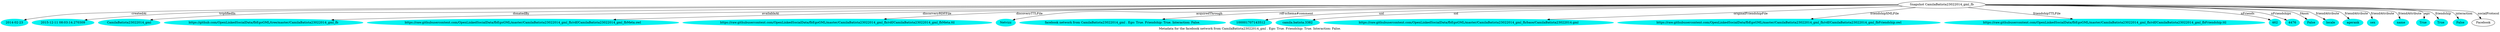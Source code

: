 digraph  {
	graph [label="Metadata for the facebook network from CamilaBatista23022014_gml . Ego: True. Friendship: True. Interaction: False."];
	node [label="\N"];
	96	 [color="#02F3F1",
		label="2014-02-23",
		style=filled];
	"Snapshot CamilaBatista23022014_gml_fb" -> 96	 [label=createdAt];
	97	 [color="#02F3F1",
		label="2015-12-11 08:03:14.270309",
		style=filled];
	"Snapshot CamilaBatista23022014_gml_fb" -> 97	 [label=triplifiedIn];
	98	 [color="#02F3F1",
		label=CamilaBatista23022014_gml,
		style=filled];
	"Snapshot CamilaBatista23022014_gml_fb" -> 98	 [label=donatedBy];
	99	 [color="#02F3F1",
		label="https://github.com/OpenLinkedSocialData/fbEgoGML/tree/master/CamilaBatista23022014_gml_fb",
		style=filled];
	"Snapshot CamilaBatista23022014_gml_fb" -> 99	 [label=availableAt];
	100	 [color="#02F3F1",
		label="https://raw.githubusercontent.com/OpenLinkedSocialData/fbEgoGML/master/CamilaBatista23022014_gml_fb/rdf/CamilaBatista23022014_gml_\
fbMeta.owl",
		style=filled];
	"Snapshot CamilaBatista23022014_gml_fb" -> 100	 [label=discorveryRDFFile];
	101	 [color="#02F3F1",
		label="https://raw.githubusercontent.com/OpenLinkedSocialData/fbEgoGML/master/CamilaBatista23022014_gml_fb/rdf/CamilaBatista23022014_gml_\
fbMeta.ttl",
		style=filled];
	"Snapshot CamilaBatista23022014_gml_fb" -> 101	 [label=discoveryTTLFile];
	102	 [color="#02F3F1",
		label=Netvizz,
		style=filled];
	"Snapshot CamilaBatista23022014_gml_fb" -> 102	 [label=acquiredThrough];
	103	 [color="#02F3F1",
		label="facebook network from CamilaBatista23022014_gml . Ego: True. Friendship: True. Interaction: False.",
		style=filled];
	"Snapshot CamilaBatista23022014_gml_fb" -> 103	 [label="rdf-schema#comment"];
	104	 [color="#02F3F1",
		label=100001707143512,
		style=filled];
	"Snapshot CamilaBatista23022014_gml_fb" -> 104	 [label=uid];
	105	 [color="#02F3F1",
		label="camila.batista.3382",
		style=filled];
	"Snapshot CamilaBatista23022014_gml_fb" -> 105	 [label=sid];
	106	 [color="#02F3F1",
		label="https://raw.githubusercontent.com/OpenLinkedSocialData/fbEgoGML/master/CamilaBatista23022014_gml_fb/base/CamilaBatista23022014.gml",
		style=filled];
	"Snapshot CamilaBatista23022014_gml_fb" -> 106	 [label=originalFriendshipFile];
	107	 [color="#02F3F1",
		label="https://raw.githubusercontent.com/OpenLinkedSocialData/fbEgoGML/master/CamilaBatista23022014_gml_fb/rdf/CamilaBatista23022014_gml_\
fbFriendship.owl",
		style=filled];
	"Snapshot CamilaBatista23022014_gml_fb" -> 107	 [label=friendshipXMLFile];
	108	 [color="#02F3F1",
		label="https://raw.githubusercontent.com/OpenLinkedSocialData/fbEgoGML/master/CamilaBatista23022014_gml_fb/rdf/CamilaBatista23022014_gml_\
fbFriendship.ttl",
		style=filled];
	"Snapshot CamilaBatista23022014_gml_fb" -> 108	 [label=friendshipTTLFile];
	109	 [color="#02F3F1",
		label=462,
		style=filled];
	"Snapshot CamilaBatista23022014_gml_fb" -> 109	 [label=nFriends];
	110	 [color="#02F3F1",
		label=4476,
		style=filled];
	"Snapshot CamilaBatista23022014_gml_fb" -> 110	 [label=nFriendships];
	111	 [color="#02F3F1",
		label=False,
		style=filled];
	"Snapshot CamilaBatista23022014_gml_fb" -> 111	 [label=fAnon];
	112	 [color="#02F3F1",
		label=locale,
		style=filled];
	"Snapshot CamilaBatista23022014_gml_fb" -> 112	 [label=friendAttribute];
	113	 [color="#02F3F1",
		label=agerank,
		style=filled];
	"Snapshot CamilaBatista23022014_gml_fb" -> 113	 [label=friendAttribute];
	114	 [color="#02F3F1",
		label=sex,
		style=filled];
	"Snapshot CamilaBatista23022014_gml_fb" -> 114	 [label=friendAttribute];
	115	 [color="#02F3F1",
		label=name,
		style=filled];
	"Snapshot CamilaBatista23022014_gml_fb" -> 115	 [label=friendAttribute];
	116	 [color="#02F3F1",
		label=True,
		style=filled];
	"Snapshot CamilaBatista23022014_gml_fb" -> 116	 [label=ego];
	117	 [color="#02F3F1",
		label=True,
		style=filled];
	"Snapshot CamilaBatista23022014_gml_fb" -> 117	 [label=friendship];
	118	 [color="#02F3F1",
		label=False,
		style=filled];
	"Snapshot CamilaBatista23022014_gml_fb" -> 118	 [label=interaction];
	"Snapshot CamilaBatista23022014_gml_fb" -> Facebook	 [label=socialProtocol];
}
